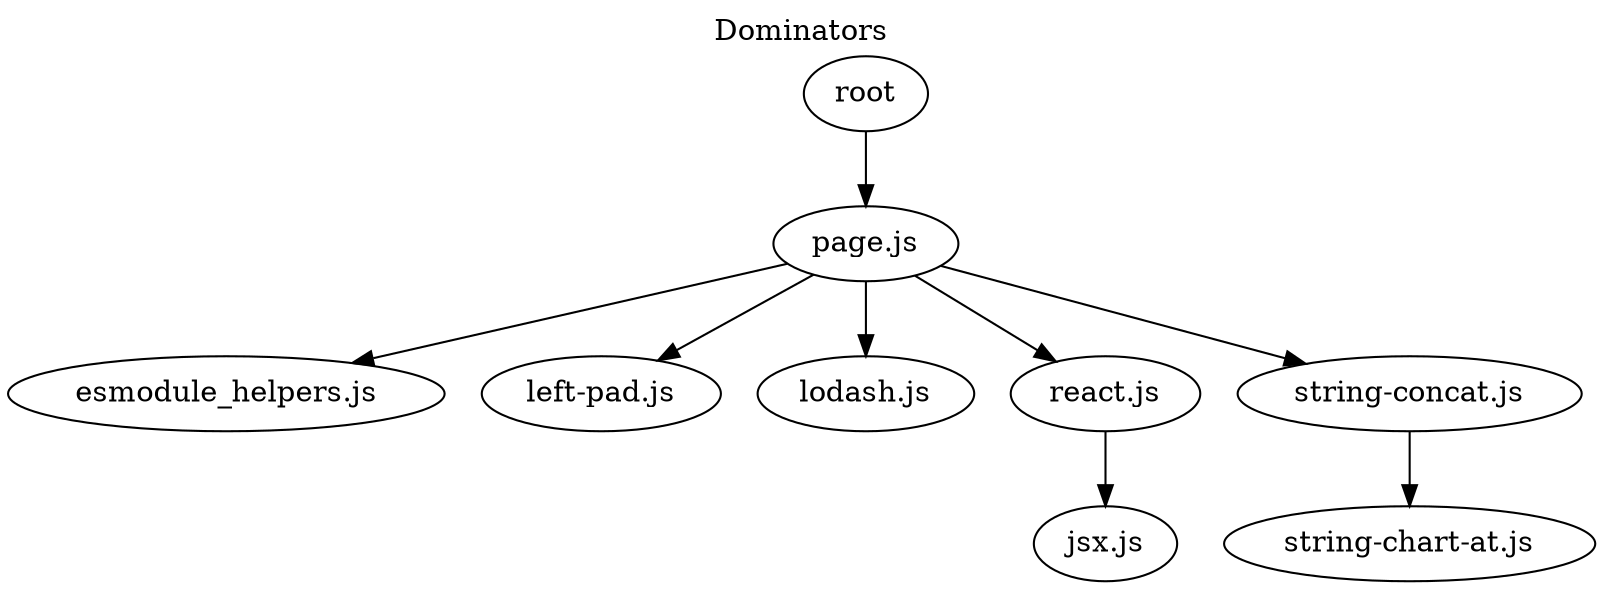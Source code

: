 digraph dominators {
  labelloc="t";
  label="Dominators";

  "root";
  "root" -> "page.js";
  "esmodule_helpers.js";
  "jsx.js";
  "left-pad.js";
  "lodash.js";
  "page.js";
  "react.js";
  "string-chart-at.js";
  "string-concat.js";

  "page.js" -> "esmodule_helpers.js";
  "page.js" -> "left-pad.js";
  "page.js" -> "lodash.js";
  "page.js" -> "react.js";
  "page.js" -> "string-concat.js";
  "react.js" -> "jsx.js";
  "string-concat.js" -> "string-chart-at.js";
}